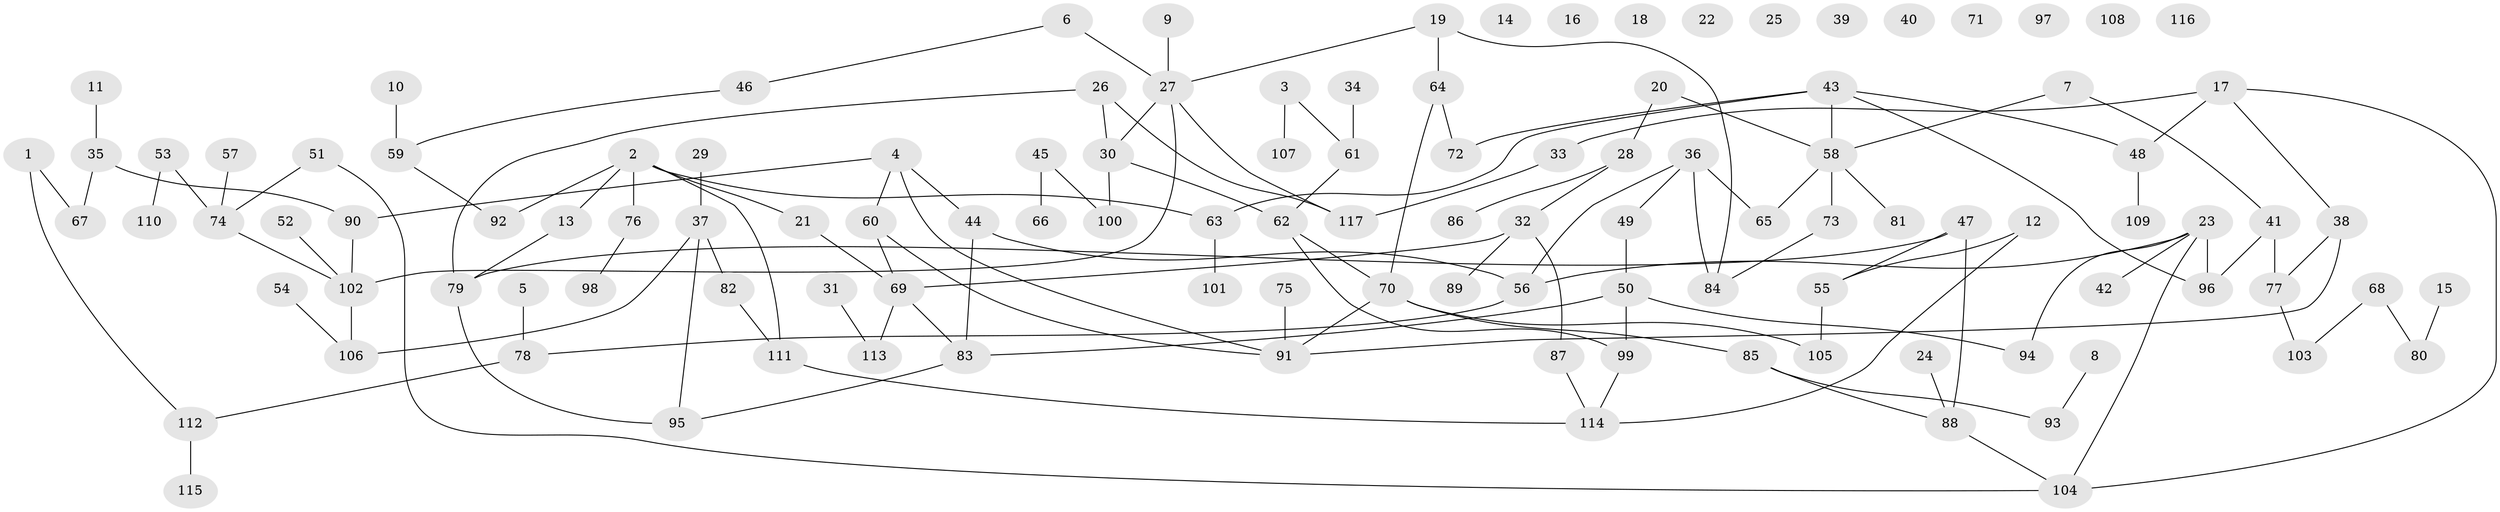 // coarse degree distribution, {2: 0.27848101265822783, 6: 0.06329113924050633, 1: 0.17721518987341772, 3: 0.12658227848101267, 5: 0.08860759493670886, 4: 0.11392405063291139, 0: 0.13924050632911392, 7: 0.012658227848101266}
// Generated by graph-tools (version 1.1) at 2025/41/03/06/25 10:41:20]
// undirected, 117 vertices, 137 edges
graph export_dot {
graph [start="1"]
  node [color=gray90,style=filled];
  1;
  2;
  3;
  4;
  5;
  6;
  7;
  8;
  9;
  10;
  11;
  12;
  13;
  14;
  15;
  16;
  17;
  18;
  19;
  20;
  21;
  22;
  23;
  24;
  25;
  26;
  27;
  28;
  29;
  30;
  31;
  32;
  33;
  34;
  35;
  36;
  37;
  38;
  39;
  40;
  41;
  42;
  43;
  44;
  45;
  46;
  47;
  48;
  49;
  50;
  51;
  52;
  53;
  54;
  55;
  56;
  57;
  58;
  59;
  60;
  61;
  62;
  63;
  64;
  65;
  66;
  67;
  68;
  69;
  70;
  71;
  72;
  73;
  74;
  75;
  76;
  77;
  78;
  79;
  80;
  81;
  82;
  83;
  84;
  85;
  86;
  87;
  88;
  89;
  90;
  91;
  92;
  93;
  94;
  95;
  96;
  97;
  98;
  99;
  100;
  101;
  102;
  103;
  104;
  105;
  106;
  107;
  108;
  109;
  110;
  111;
  112;
  113;
  114;
  115;
  116;
  117;
  1 -- 67;
  1 -- 112;
  2 -- 13;
  2 -- 21;
  2 -- 63;
  2 -- 76;
  2 -- 92;
  2 -- 111;
  3 -- 61;
  3 -- 107;
  4 -- 44;
  4 -- 60;
  4 -- 90;
  4 -- 91;
  5 -- 78;
  6 -- 27;
  6 -- 46;
  7 -- 41;
  7 -- 58;
  8 -- 93;
  9 -- 27;
  10 -- 59;
  11 -- 35;
  12 -- 55;
  12 -- 114;
  13 -- 79;
  15 -- 80;
  17 -- 33;
  17 -- 38;
  17 -- 48;
  17 -- 104;
  19 -- 27;
  19 -- 64;
  19 -- 84;
  20 -- 28;
  20 -- 58;
  21 -- 69;
  23 -- 42;
  23 -- 56;
  23 -- 94;
  23 -- 96;
  23 -- 104;
  24 -- 88;
  26 -- 30;
  26 -- 79;
  26 -- 117;
  27 -- 30;
  27 -- 102;
  27 -- 117;
  28 -- 32;
  28 -- 86;
  29 -- 37;
  30 -- 62;
  30 -- 100;
  31 -- 113;
  32 -- 69;
  32 -- 87;
  32 -- 89;
  33 -- 117;
  34 -- 61;
  35 -- 67;
  35 -- 90;
  36 -- 49;
  36 -- 56;
  36 -- 65;
  36 -- 84;
  37 -- 82;
  37 -- 95;
  37 -- 106;
  38 -- 77;
  38 -- 91;
  41 -- 77;
  41 -- 96;
  43 -- 48;
  43 -- 58;
  43 -- 63;
  43 -- 72;
  43 -- 96;
  44 -- 56;
  44 -- 83;
  45 -- 66;
  45 -- 100;
  46 -- 59;
  47 -- 55;
  47 -- 79;
  47 -- 88;
  48 -- 109;
  49 -- 50;
  50 -- 83;
  50 -- 94;
  50 -- 99;
  51 -- 74;
  51 -- 104;
  52 -- 102;
  53 -- 74;
  53 -- 110;
  54 -- 106;
  55 -- 105;
  56 -- 78;
  57 -- 74;
  58 -- 65;
  58 -- 73;
  58 -- 81;
  59 -- 92;
  60 -- 69;
  60 -- 91;
  61 -- 62;
  62 -- 70;
  62 -- 99;
  63 -- 101;
  64 -- 70;
  64 -- 72;
  68 -- 80;
  68 -- 103;
  69 -- 83;
  69 -- 113;
  70 -- 85;
  70 -- 91;
  70 -- 105;
  73 -- 84;
  74 -- 102;
  75 -- 91;
  76 -- 98;
  77 -- 103;
  78 -- 112;
  79 -- 95;
  82 -- 111;
  83 -- 95;
  85 -- 88;
  85 -- 93;
  87 -- 114;
  88 -- 104;
  90 -- 102;
  99 -- 114;
  102 -- 106;
  111 -- 114;
  112 -- 115;
}
